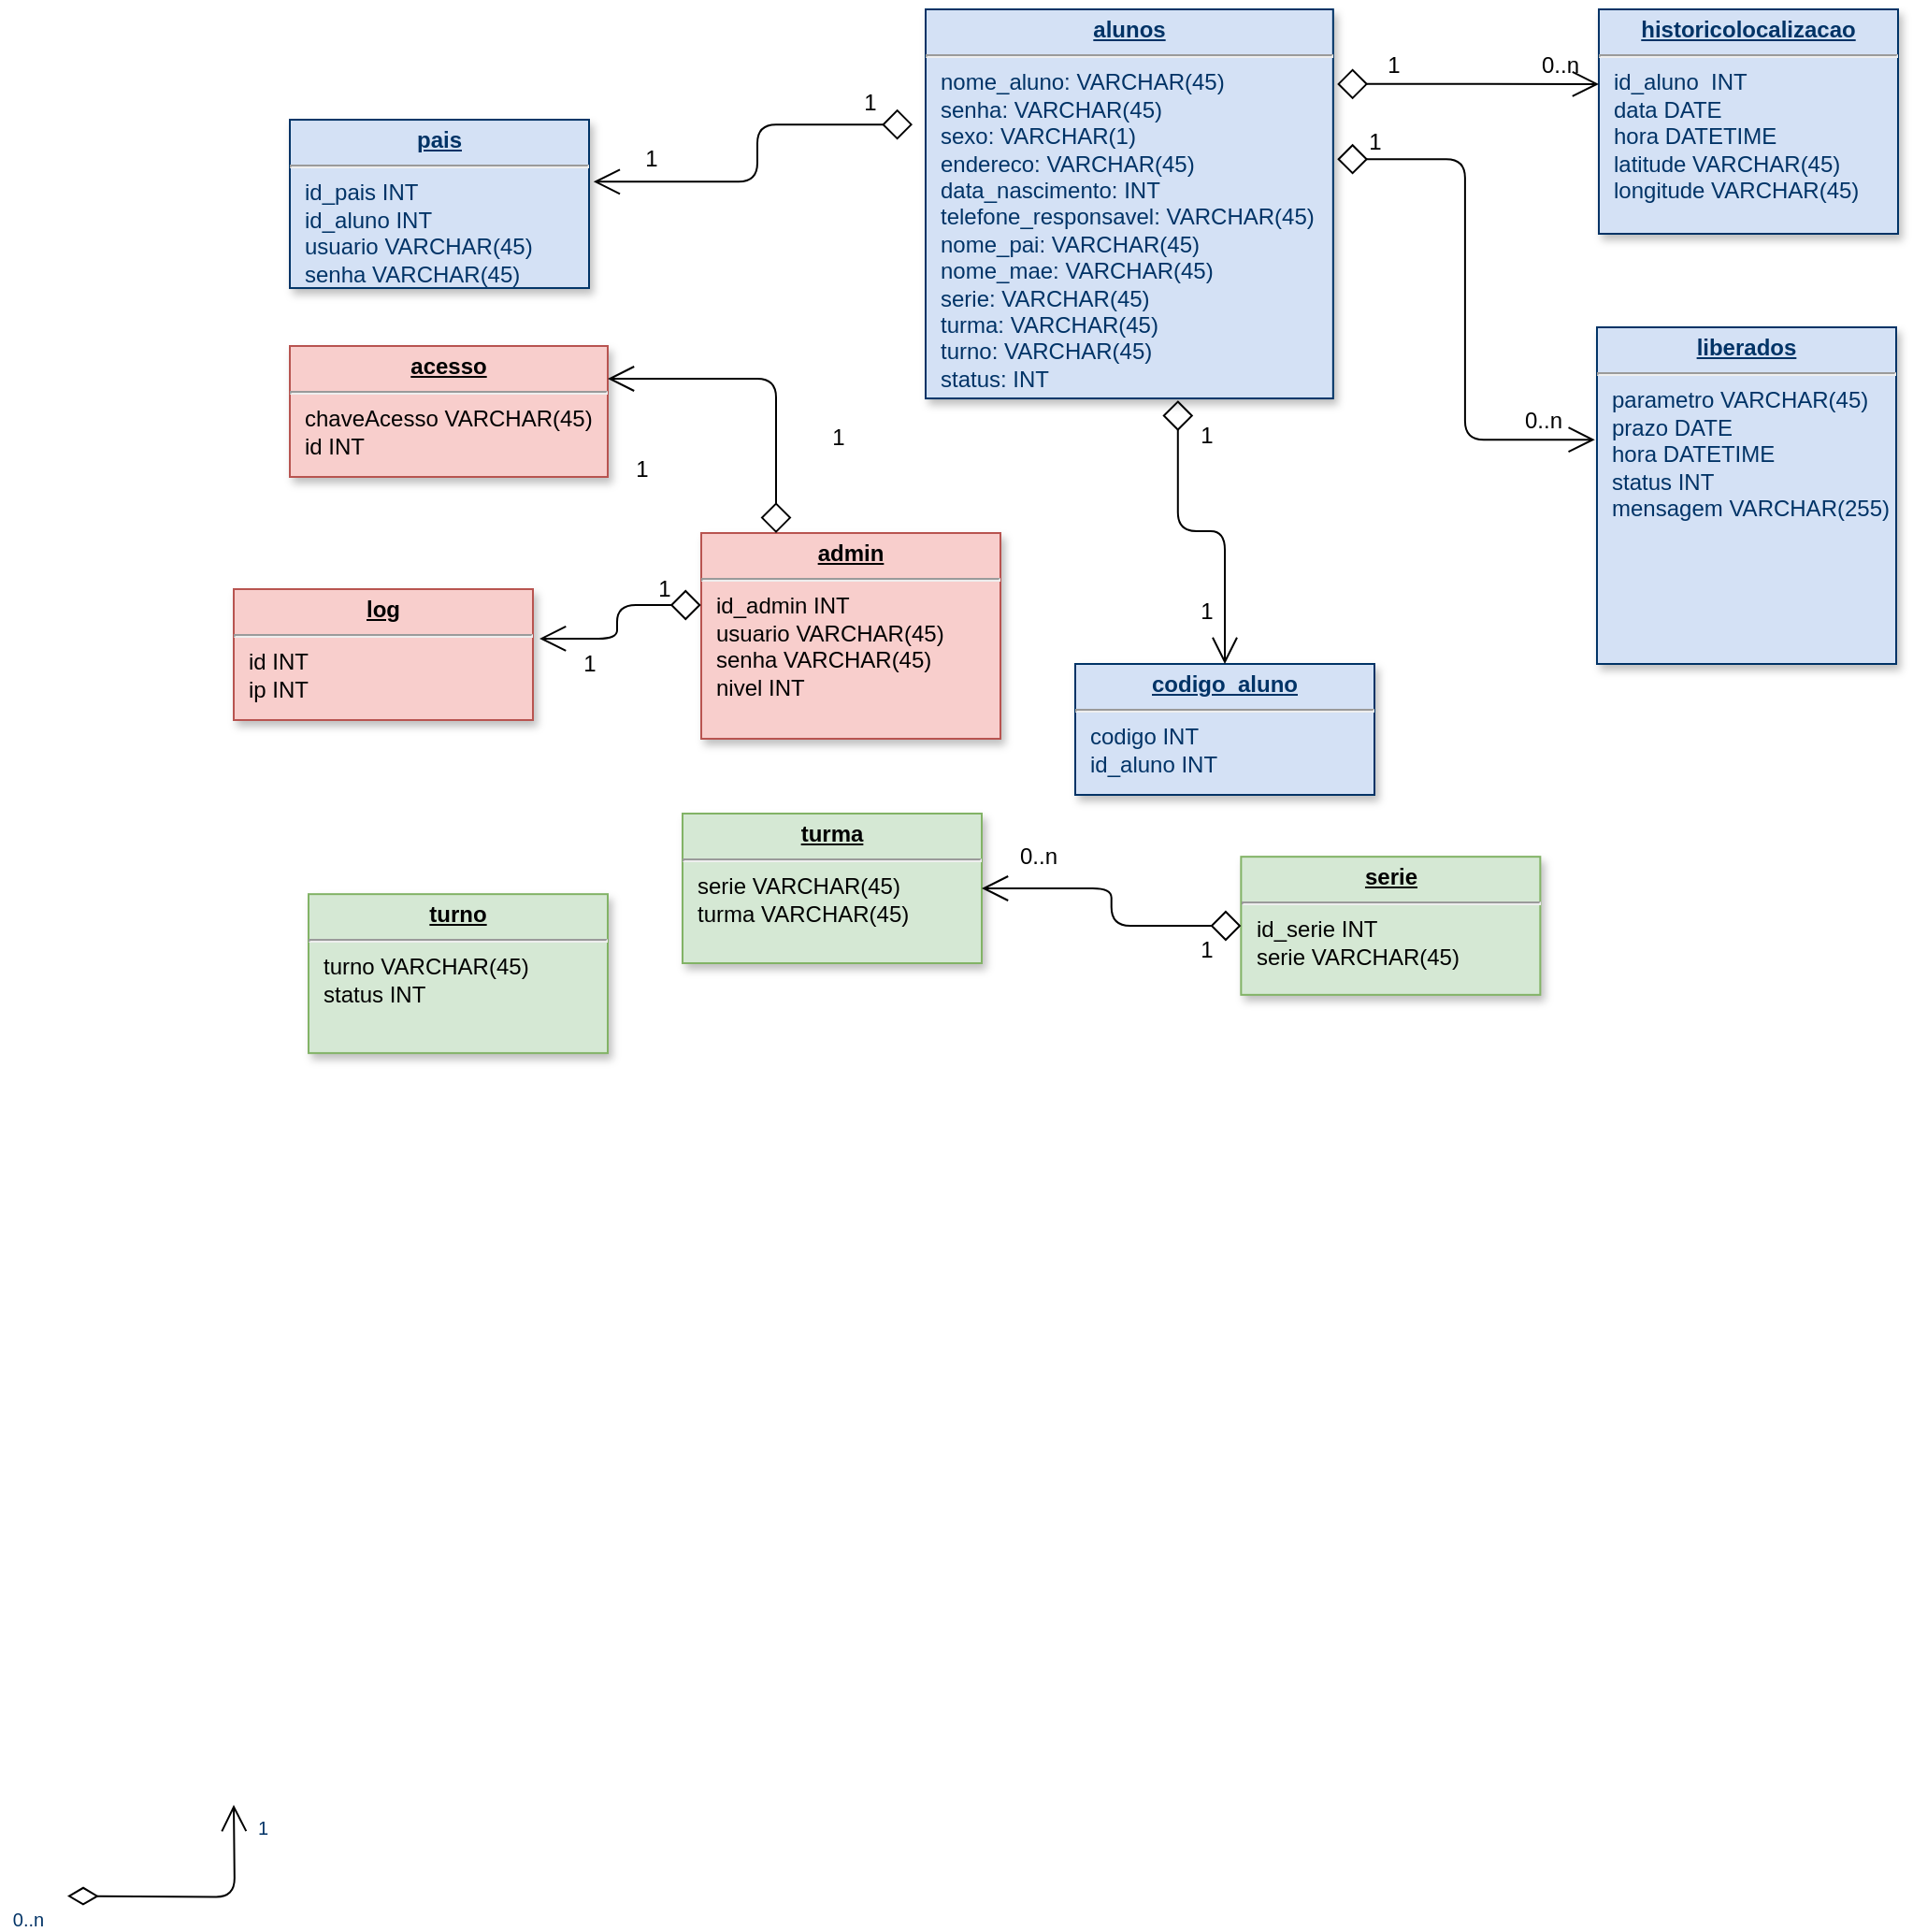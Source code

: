 <mxfile version="12.5.8" type="device"><diagram name="Page-1" id="efa7a0a1-bf9b-a30e-e6df-94a7791c09e9"><mxGraphModel dx="1437" dy="668" grid="1" gridSize="10" guides="1" tooltips="1" connect="1" arrows="1" fold="1" page="1" pageScale="1" pageWidth="826" pageHeight="1169" background="#ffffff" math="0" shadow="0"><root><mxCell id="0"/><mxCell id="1" parent="0"/><mxCell id="22" value="&lt;p style=&quot;margin: 0px ; margin-top: 4px ; text-align: center ; text-decoration: underline&quot;&gt;&lt;b&gt;admin&lt;/b&gt;&lt;/p&gt;&lt;hr&gt;&lt;p style=&quot;margin: 0px ; margin-left: 8px&quot;&gt;id_admin INT&lt;/p&gt;&lt;p style=&quot;margin: 0px ; margin-left: 8px&quot;&gt;usuario VARCHAR(45)&lt;/p&gt;&lt;p style=&quot;margin: 0px ; margin-left: 8px&quot;&gt;senha VARCHAR(45)&lt;/p&gt;&lt;p style=&quot;margin: 0px ; margin-left: 8px&quot;&gt;nivel INT&lt;/p&gt;" style="verticalAlign=top;align=left;overflow=fill;fontSize=12;fontFamily=Helvetica;html=1;strokeColor=#b85450;shadow=1;fillColor=#f8cecc;" parent="1" vertex="1"><mxGeometry x="440" y="350" width="160" height="110" as="geometry"/></mxCell><mxCell id="26" value="&lt;p style=&quot;margin: 0px ; margin-top: 4px ; text-align: center ; text-decoration: underline&quot;&gt;&lt;b&gt;log&lt;/b&gt;&lt;/p&gt;&lt;hr&gt;&lt;p style=&quot;margin: 0px ; margin-left: 8px&quot;&gt;id INT&lt;/p&gt;&lt;p style=&quot;margin: 0px ; margin-left: 8px&quot;&gt;ip INT&lt;/p&gt;" style="verticalAlign=top;align=left;overflow=fill;fontSize=12;fontFamily=Helvetica;html=1;strokeColor=#b85450;shadow=1;fillColor=#f8cecc;" parent="1" vertex="1"><mxGeometry x="190" y="380" width="160" height="70" as="geometry"/></mxCell><mxCell id="27" value="&lt;p style=&quot;margin: 0px ; margin-top: 4px ; text-align: center ; text-decoration: underline&quot;&gt;&lt;b&gt;turma&lt;/b&gt;&lt;/p&gt;&lt;hr&gt;&lt;p style=&quot;margin: 0px ; margin-left: 8px&quot;&gt;serie VARCHAR(45)&lt;/p&gt;&lt;p style=&quot;margin: 0px ; margin-left: 8px&quot;&gt;turma VARCHAR(45)&lt;/p&gt;" style="verticalAlign=top;align=left;overflow=fill;fontSize=12;fontFamily=Helvetica;html=1;strokeColor=#82b366;shadow=1;fillColor=#d5e8d4;" parent="1" vertex="1"><mxGeometry x="430" y="500" width="160" height="80" as="geometry"/></mxCell><mxCell id="28" value="&lt;p style=&quot;margin: 0px ; margin-top: 4px ; text-align: center ; text-decoration: underline&quot;&gt;&lt;b&gt;liberados&lt;/b&gt;&lt;/p&gt;&lt;hr&gt;&lt;p style=&quot;margin: 0px ; margin-left: 8px&quot;&gt;parametro VARCHAR(45)&lt;/p&gt;&lt;p style=&quot;margin: 0px ; margin-left: 8px&quot;&gt;prazo DATE&lt;/p&gt;&lt;p style=&quot;margin: 0px ; margin-left: 8px&quot;&gt;hora DATETIME&lt;/p&gt;&lt;p style=&quot;margin: 0px ; margin-left: 8px&quot;&gt;status INT&lt;/p&gt;&lt;p style=&quot;margin: 0px ; margin-left: 8px&quot;&gt;mensagem VARCHAR(255)&lt;/p&gt;" style="verticalAlign=top;align=left;overflow=fill;fontSize=12;fontFamily=Helvetica;html=1;strokeColor=#003366;shadow=1;fillColor=#D4E1F5;fontColor=#003366" parent="1" vertex="1"><mxGeometry x="919.0" y="240.0" width="160" height="180" as="geometry"/></mxCell><mxCell id="29" value="&lt;p style=&quot;margin: 0px ; margin-top: 4px ; text-align: center ; text-decoration: underline&quot;&gt;&lt;strong&gt;alunos&lt;/strong&gt;&lt;/p&gt;&lt;hr&gt;&lt;p style=&quot;margin: 0px ; margin-left: 8px&quot;&gt;nome_aluno: VARCHAR(45)&lt;/p&gt;&lt;p style=&quot;margin: 0px ; margin-left: 8px&quot;&gt;senha: VARCHAR(45)&lt;/p&gt;&lt;p style=&quot;margin: 0px ; margin-left: 8px&quot;&gt;sexo: VARCHAR(1)&amp;nbsp;&lt;/p&gt;&lt;p style=&quot;margin: 0px ; margin-left: 8px&quot;&gt;endereco: VARCHAR(45)&lt;/p&gt;&lt;p style=&quot;margin: 0px ; margin-left: 8px&quot;&gt;data_nascimento: INT&lt;/p&gt;&lt;p style=&quot;margin: 0px ; margin-left: 8px&quot;&gt;telefone_responsavel: VARCHAR(45)&lt;/p&gt;&lt;p style=&quot;margin: 0px ; margin-left: 8px&quot;&gt;nome_pai: VARCHAR(45)&lt;/p&gt;&lt;p style=&quot;margin: 0px ; margin-left: 8px&quot;&gt;nome_mae: VARCHAR(45)&lt;/p&gt;&lt;p style=&quot;margin: 0px ; margin-left: 8px&quot;&gt;serie: VARCHAR(45)&lt;br&gt;turma: VARCHAR(45)&lt;/p&gt;&lt;p style=&quot;margin: 0px ; margin-left: 8px&quot;&gt;turno: VARCHAR(45)&lt;/p&gt;&lt;p style=&quot;margin: 0px ; margin-left: 8px&quot;&gt;status: INT&lt;/p&gt;" style="verticalAlign=top;align=left;overflow=fill;fontSize=12;fontFamily=Helvetica;html=1;strokeColor=#003366;shadow=1;fillColor=#D4E1F5;fontColor=#003366" parent="1" vertex="1"><mxGeometry x="560" y="70.0" width="217.92" height="208.04" as="geometry"/></mxCell><mxCell id="30" value="&lt;p style=&quot;margin: 0px ; margin-top: 4px ; text-align: center ; text-decoration: underline&quot;&gt;&lt;b&gt;turno&lt;/b&gt;&lt;/p&gt;&lt;hr&gt;&lt;p style=&quot;margin: 0px ; margin-left: 8px&quot;&gt;turno VARCHAR(45)&lt;/p&gt;&lt;p style=&quot;margin: 0px ; margin-left: 8px&quot;&gt;status INT&lt;/p&gt;" style="verticalAlign=top;align=left;overflow=fill;fontSize=12;fontFamily=Helvetica;html=1;strokeColor=#82b366;shadow=1;fillColor=#d5e8d4;" parent="1" vertex="1"><mxGeometry x="230" y="543.08" width="160" height="85" as="geometry"/></mxCell><mxCell id="31" value="&lt;p style=&quot;margin: 0px ; margin-top: 4px ; text-align: center ; text-decoration: underline&quot;&gt;&lt;b&gt;codigo_aluno&lt;/b&gt;&lt;/p&gt;&lt;hr&gt;&lt;p style=&quot;margin: 0px ; margin-left: 8px&quot;&gt;codigo INT&lt;/p&gt;&lt;p style=&quot;margin: 0px ; margin-left: 8px&quot;&gt;id_aluno INT&lt;/p&gt;" style="verticalAlign=top;align=left;overflow=fill;fontSize=12;fontFamily=Helvetica;html=1;strokeColor=#003366;shadow=1;fillColor=#D4E1F5;fontColor=#003366" parent="1" vertex="1"><mxGeometry x="640" y="420.0" width="160" height="70" as="geometry"/></mxCell><mxCell id="32" value="&lt;p style=&quot;margin: 0px ; margin-top: 4px ; text-align: center ; text-decoration: underline&quot;&gt;&lt;b&gt;serie&lt;/b&gt;&lt;/p&gt;&lt;hr&gt;&lt;p style=&quot;margin: 0px ; margin-left: 8px&quot;&gt;id_serie INT&lt;/p&gt;&lt;p style=&quot;margin: 0px ; margin-left: 8px&quot;&gt;serie VARCHAR(45)&lt;/p&gt;" style="verticalAlign=top;align=left;overflow=fill;fontSize=12;fontFamily=Helvetica;html=1;strokeColor=#82b366;shadow=1;fillColor=#d5e8d4;" parent="1" vertex="1"><mxGeometry x="728.67" y="523.08" width="160" height="73.84" as="geometry"/></mxCell><mxCell id="33" value="&lt;p style=&quot;margin: 0px ; margin-top: 4px ; text-align: center ; text-decoration: underline&quot;&gt;&lt;b&gt;acesso&lt;/b&gt;&lt;/p&gt;&lt;hr&gt;&lt;p style=&quot;margin: 0px ; margin-left: 8px&quot;&gt;chaveAcesso VARCHAR(45)&lt;/p&gt;&lt;p style=&quot;margin: 0px ; margin-left: 8px&quot;&gt;id INT&lt;/p&gt;" style="verticalAlign=top;align=left;overflow=fill;fontSize=12;fontFamily=Helvetica;html=1;strokeColor=#b85450;shadow=1;fillColor=#f8cecc;" parent="1" vertex="1"><mxGeometry x="220" y="250" width="170" height="70" as="geometry"/></mxCell><mxCell id="34" value="&lt;p style=&quot;margin: 0px ; margin-top: 4px ; text-align: center ; text-decoration: underline&quot;&gt;&lt;b&gt;pais&lt;/b&gt;&lt;/p&gt;&lt;hr&gt;&lt;p style=&quot;margin: 0px ; margin-left: 8px&quot;&gt;id_pais INT&lt;/p&gt;&lt;p style=&quot;margin: 0px ; margin-left: 8px&quot;&gt;id_aluno INT&lt;/p&gt;&lt;p style=&quot;margin: 0px ; margin-left: 8px&quot;&gt;usuario VARCHAR(45)&lt;/p&gt;&lt;p style=&quot;margin: 0px ; margin-left: 8px&quot;&gt;senha VARCHAR(45)&lt;/p&gt;" style="verticalAlign=top;align=left;overflow=fill;fontSize=12;fontFamily=Helvetica;html=1;strokeColor=#003366;shadow=1;fillColor=#D4E1F5;fontColor=#003366" parent="1" vertex="1"><mxGeometry x="220" y="129.02" width="160" height="90" as="geometry"/></mxCell><mxCell id="35" value="&lt;p style=&quot;margin: 0px ; margin-top: 4px ; text-align: center ; text-decoration: underline&quot;&gt;&lt;b&gt;historicolocalizacao&lt;/b&gt;&lt;/p&gt;&lt;hr&gt;&lt;p style=&quot;margin: 0px ; margin-left: 8px&quot;&gt;id_aluno&amp;nbsp; INT&lt;/p&gt;&lt;p style=&quot;margin: 0px ; margin-left: 8px&quot;&gt;data DATE&lt;/p&gt;&lt;p style=&quot;margin: 0px ; margin-left: 8px&quot;&gt;hora DATETIME&lt;/p&gt;&lt;p style=&quot;margin: 0px ; margin-left: 8px&quot;&gt;latitude VARCHAR(45)&lt;/p&gt;&lt;p style=&quot;margin: 0px ; margin-left: 8px&quot;&gt;longitude VARCHAR(45)&lt;/p&gt;&lt;p style=&quot;margin: 0px ; margin-left: 8px&quot;&gt;&lt;br&gt;&lt;/p&gt;" style="verticalAlign=top;align=left;overflow=fill;fontSize=12;fontFamily=Helvetica;html=1;strokeColor=#003366;shadow=1;fillColor=#D4E1F5;fontColor=#003366" parent="1" vertex="1"><mxGeometry x="920" y="70" width="160" height="120" as="geometry"/></mxCell><mxCell id="99" value="" style="endArrow=open;endSize=12;startArrow=diamondThin;startSize=14;startFill=0;edgeStyle=orthogonalEdgeStyle" parent="1" edge="1"><mxGeometry x="-60.64" y="788.75" as="geometry"><mxPoint x="101" y="1078.75" as="sourcePoint"/><mxPoint x="190" y="1030" as="targetPoint"/><Array as="points"/></mxGeometry></mxCell><mxCell id="100" value="0..n" style="resizable=0;align=left;verticalAlign=top;labelBackgroundColor=#ffffff;fontSize=10;strokeColor=#003366;shadow=1;fillColor=#D4E1F5;fontColor=#003366" parent="99" connectable="0" vertex="1"><mxGeometry x="-1" relative="1" as="geometry"><mxPoint x="-31.08" as="offset"/></mxGeometry></mxCell><mxCell id="101" value="1" style="resizable=0;align=right;verticalAlign=top;labelBackgroundColor=#ffffff;fontSize=10;strokeColor=#003366;shadow=1;fillColor=#D4E1F5;fontColor=#003366" parent="99" connectable="0" vertex="1"><mxGeometry x="1" relative="1" as="geometry"><mxPoint x="20.0" y="1.895e-13" as="offset"/></mxGeometry></mxCell><mxCell id="Yfb56ZSLIxcd7akGenn0-118" value="" style="endArrow=open;html=1;edgeStyle=orthogonalEdgeStyle;startArrow=diamond;startFill=0;endFill=0;endSize=12;startSize=14;exitX=1.01;exitY=0.192;exitDx=0;exitDy=0;exitPerimeter=0;entryX=0;entryY=0.333;entryDx=0;entryDy=0;entryPerimeter=0;" edge="1" parent="1" source="29" target="35"><mxGeometry width="50" height="50" relative="1" as="geometry"><mxPoint x="850" y="199.02" as="sourcePoint"/><mxPoint x="900" y="149.02" as="targetPoint"/></mxGeometry></mxCell><mxCell id="Yfb56ZSLIxcd7akGenn0-119" value="1" style="text;html=1;align=center;verticalAlign=middle;resizable=0;points=[];autosize=1;" vertex="1" parent="1"><mxGeometry x="800" y="90" width="20" height="20" as="geometry"/></mxCell><mxCell id="Yfb56ZSLIxcd7akGenn0-120" value="0..n" style="text;html=1;align=center;verticalAlign=middle;resizable=0;points=[];autosize=1;" vertex="1" parent="1"><mxGeometry x="879" y="90" width="40" height="20" as="geometry"/></mxCell><mxCell id="Yfb56ZSLIxcd7akGenn0-121" value="" style="endArrow=open;edgeStyle=orthogonalEdgeStyle;startArrow=diamond;startFill=0;endFill=0;endSize=12;startSize=14;exitX=0.619;exitY=1.005;exitDx=0;exitDy=0;exitPerimeter=0;entryX=0.5;entryY=0;entryDx=0;entryDy=0;" edge="1" parent="1" source="29" target="31"><mxGeometry width="50" height="50" relative="1" as="geometry"><mxPoint x="709.999" y="350.004" as="sourcePoint"/><mxPoint x="849.9" y="350.02" as="targetPoint"/></mxGeometry></mxCell><mxCell id="Yfb56ZSLIxcd7akGenn0-124" value="1" style="text;html=1;align=center;verticalAlign=middle;resizable=0;points=[];labelBackgroundColor=#ffffff;" vertex="1" connectable="0" parent="Yfb56ZSLIxcd7akGenn0-121"><mxGeometry x="-0.49" y="-4" relative="1" as="geometry"><mxPoint x="19.27" y="-23.89" as="offset"/></mxGeometry></mxCell><mxCell id="Yfb56ZSLIxcd7akGenn0-125" value="1" style="text;html=1;align=center;verticalAlign=middle;resizable=0;points=[];labelBackgroundColor=#ffffff;" vertex="1" connectable="0" parent="Yfb56ZSLIxcd7akGenn0-121"><mxGeometry x="-0.35" y="-3" relative="1" as="geometry"><mxPoint x="18.23" y="58.64" as="offset"/></mxGeometry></mxCell><mxCell id="Yfb56ZSLIxcd7akGenn0-126" value="" style="endArrow=open;edgeStyle=orthogonalEdgeStyle;startArrow=diamond;startFill=0;endFill=0;endSize=12;startSize=14;exitX=1.01;exitY=0.385;exitDx=0;exitDy=0;exitPerimeter=0;entryX=-0.007;entryY=0.334;entryDx=0;entryDy=0;entryPerimeter=0;" edge="1" parent="1" source="29" target="28"><mxGeometry width="50" height="50" relative="1" as="geometry"><mxPoint x="830.002" y="210.0" as="sourcePoint"/><mxPoint x="855.11" y="350.92" as="targetPoint"/></mxGeometry></mxCell><mxCell id="Yfb56ZSLIxcd7akGenn0-127" value="1" style="text;html=1;align=center;verticalAlign=middle;resizable=0;points=[];labelBackgroundColor=#ffffff;" vertex="1" connectable="0" parent="Yfb56ZSLIxcd7akGenn0-126"><mxGeometry x="-0.49" y="-4" relative="1" as="geometry"><mxPoint x="-44.57" y="-14.81" as="offset"/></mxGeometry></mxCell><mxCell id="Yfb56ZSLIxcd7akGenn0-128" value="0..n" style="text;html=1;align=center;verticalAlign=middle;resizable=0;points=[];labelBackgroundColor=#ffffff;" vertex="1" connectable="0" parent="Yfb56ZSLIxcd7akGenn0-126"><mxGeometry x="-0.35" y="-3" relative="1" as="geometry"><mxPoint x="44.43" y="114.71" as="offset"/></mxGeometry></mxCell><mxCell id="Yfb56ZSLIxcd7akGenn0-131" value="" style="endArrow=open;edgeStyle=orthogonalEdgeStyle;startArrow=diamond;startFill=0;endFill=0;endSize=12;startSize=14;exitX=-0.032;exitY=0.296;exitDx=0;exitDy=0;exitPerimeter=0;entryX=1.015;entryY=0.368;entryDx=0;entryDy=0;entryPerimeter=0;" edge="1" parent="1" source="29" target="34"><mxGeometry width="50" height="50" relative="1" as="geometry"><mxPoint x="343.649" y="249.975" as="sourcePoint"/><mxPoint x="481.43" y="400.0" as="targetPoint"/></mxGeometry></mxCell><mxCell id="Yfb56ZSLIxcd7akGenn0-132" value="1" style="text;html=1;align=center;verticalAlign=middle;resizable=0;points=[];labelBackgroundColor=#ffffff;" vertex="1" connectable="0" parent="Yfb56ZSLIxcd7akGenn0-131"><mxGeometry x="-0.49" y="-4" relative="1" as="geometry"><mxPoint x="28.4" y="-7.57" as="offset"/></mxGeometry></mxCell><mxCell id="Yfb56ZSLIxcd7akGenn0-133" value="1" style="text;html=1;align=center;verticalAlign=middle;resizable=0;points=[];labelBackgroundColor=#ffffff;" vertex="1" connectable="0" parent="Yfb56ZSLIxcd7akGenn0-131"><mxGeometry x="-0.35" y="-3" relative="1" as="geometry"><mxPoint x="-75.17" y="21.43" as="offset"/></mxGeometry></mxCell><mxCell id="Yfb56ZSLIxcd7akGenn0-134" value="" style="endArrow=open;edgeStyle=orthogonalEdgeStyle;startArrow=diamond;startFill=0;endFill=0;endSize=12;startSize=14;entryX=1;entryY=0.25;entryDx=0;entryDy=0;exitX=0.25;exitY=0;exitDx=0;exitDy=0;" edge="1" parent="1" source="22" target="33"><mxGeometry width="50" height="50" relative="1" as="geometry"><mxPoint x="500" y="285" as="sourcePoint"/><mxPoint x="420.0" y="280.56" as="targetPoint"/></mxGeometry></mxCell><mxCell id="Yfb56ZSLIxcd7akGenn0-135" value="1" style="text;html=1;align=center;verticalAlign=middle;resizable=0;points=[];labelBackgroundColor=#ffffff;" vertex="1" connectable="0" parent="Yfb56ZSLIxcd7akGenn0-134"><mxGeometry x="-0.49" y="-4" relative="1" as="geometry"><mxPoint x="28.4" y="-7.57" as="offset"/></mxGeometry></mxCell><mxCell id="Yfb56ZSLIxcd7akGenn0-136" value="1" style="text;html=1;align=center;verticalAlign=middle;resizable=0;points=[];labelBackgroundColor=#ffffff;" vertex="1" connectable="0" parent="Yfb56ZSLIxcd7akGenn0-134"><mxGeometry x="-0.35" y="-3" relative="1" as="geometry"><mxPoint x="-75.17" y="21.43" as="offset"/></mxGeometry></mxCell><mxCell id="Yfb56ZSLIxcd7akGenn0-137" value="" style="endArrow=open;edgeStyle=orthogonalEdgeStyle;startArrow=diamond;startFill=0;endFill=0;endSize=12;startSize=14;entryX=1.022;entryY=0.378;entryDx=0;entryDy=0;exitX=-0.001;exitY=0.35;exitDx=0;exitDy=0;entryPerimeter=0;exitPerimeter=0;" edge="1" parent="1" source="22" target="26"><mxGeometry width="50" height="50" relative="1" as="geometry"><mxPoint x="490" y="360" as="sourcePoint"/><mxPoint x="400" y="277.5" as="targetPoint"/></mxGeometry></mxCell><mxCell id="Yfb56ZSLIxcd7akGenn0-138" value="1" style="text;html=1;align=center;verticalAlign=middle;resizable=0;points=[];labelBackgroundColor=#ffffff;" vertex="1" connectable="0" parent="Yfb56ZSLIxcd7akGenn0-137"><mxGeometry x="-0.49" y="-4" relative="1" as="geometry"><mxPoint x="6.84" y="-4.6" as="offset"/></mxGeometry></mxCell><mxCell id="Yfb56ZSLIxcd7akGenn0-139" value="1" style="text;html=1;align=center;verticalAlign=middle;resizable=0;points=[];labelBackgroundColor=#ffffff;" vertex="1" connectable="0" parent="Yfb56ZSLIxcd7akGenn0-137"><mxGeometry x="-0.35" y="-3" relative="1" as="geometry"><mxPoint x="-26.16" y="34.37" as="offset"/></mxGeometry></mxCell><mxCell id="Yfb56ZSLIxcd7akGenn0-140" value="" style="endArrow=open;edgeStyle=orthogonalEdgeStyle;startArrow=diamond;startFill=0;endFill=0;endSize=12;startSize=14;entryX=1;entryY=0.5;entryDx=0;entryDy=0;exitX=0;exitY=0.5;exitDx=0;exitDy=0;" edge="1" parent="1" source="32" target="27"><mxGeometry width="50" height="50" relative="1" as="geometry"><mxPoint x="770" y="643.08" as="sourcePoint"/><mxPoint x="649.78" y="704" as="targetPoint"/></mxGeometry></mxCell><mxCell id="Yfb56ZSLIxcd7akGenn0-141" value="0..n" style="text;html=1;align=center;verticalAlign=middle;resizable=0;points=[];labelBackgroundColor=#ffffff;" vertex="1" connectable="0" parent="Yfb56ZSLIxcd7akGenn0-140"><mxGeometry x="-0.49" y="-4" relative="1" as="geometry"><mxPoint x="-68.11" y="-32.8" as="offset"/></mxGeometry></mxCell><mxCell id="Yfb56ZSLIxcd7akGenn0-142" value="1" style="text;html=1;align=center;verticalAlign=middle;resizable=0;points=[];labelBackgroundColor=#ffffff;" vertex="1" connectable="0" parent="Yfb56ZSLIxcd7akGenn0-140"><mxGeometry x="-0.35" y="-3" relative="1" as="geometry"><mxPoint x="32.75" y="16.23" as="offset"/></mxGeometry></mxCell></root></mxGraphModel></diagram></mxfile>